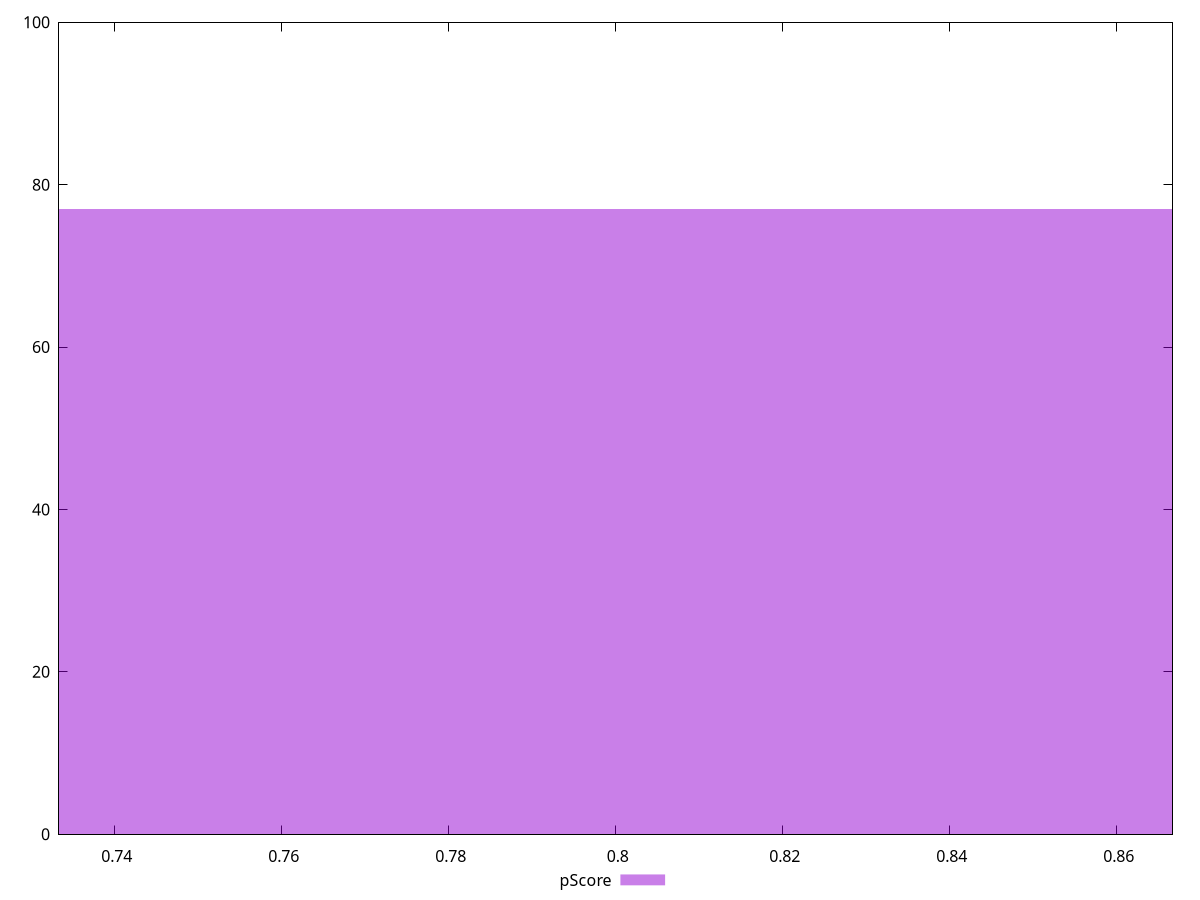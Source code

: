 reset

$pScore <<EOF
0.7999775757080378 77
0.9333071716593775 23
EOF

set key outside below
set boxwidth 0.13332959595133964
set xrange [0.7333333333333333:0.8666666666666667]
set yrange [0:100]
set trange [0:100]
set style fill transparent solid 0.5 noborder
set terminal svg size 640, 490 enhanced background rgb 'white'
set output "reprap/uses-http2/samples/pages+cached+noexternal+noimg/pScore/histogram.svg"

plot $pScore title "pScore" with boxes

reset
